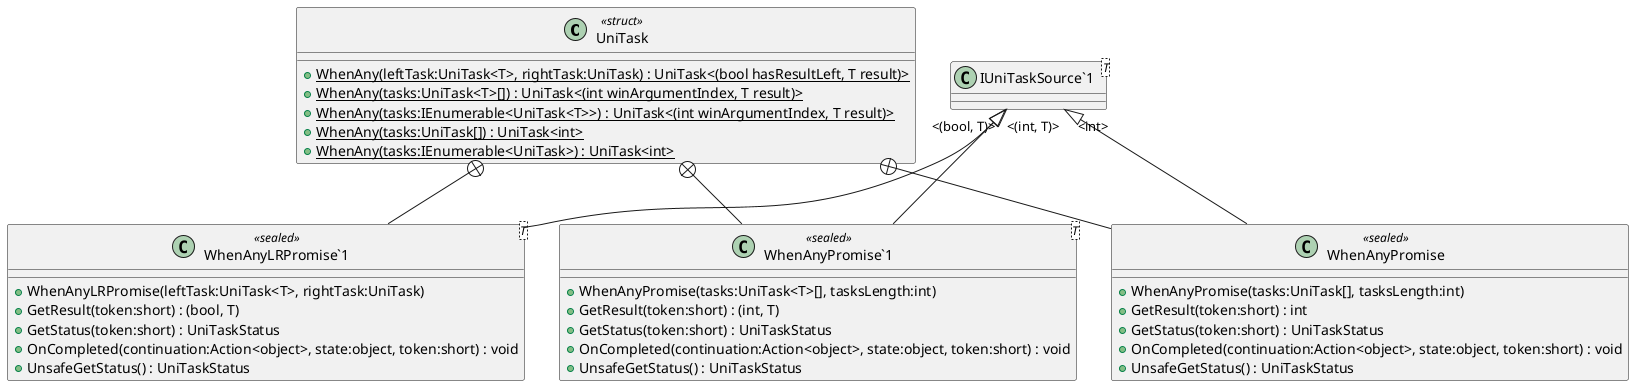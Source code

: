 @startuml
class UniTask <<struct>> {
    + {static} WhenAny(leftTask:UniTask<T>, rightTask:UniTask) : UniTask<(bool hasResultLeft, T result)>
    + {static} WhenAny(tasks:UniTask<T>[]) : UniTask<(int winArgumentIndex, T result)>
    + {static} WhenAny(tasks:IEnumerable<UniTask<T>>) : UniTask<(int winArgumentIndex, T result)>
    + {static} WhenAny(tasks:UniTask[]) : UniTask<int>
    + {static} WhenAny(tasks:IEnumerable<UniTask>) : UniTask<int>
}
class "WhenAnyLRPromise`1"<T> <<sealed>> {
    + WhenAnyLRPromise(leftTask:UniTask<T>, rightTask:UniTask)
    + GetResult(token:short) : (bool, T)
    + GetStatus(token:short) : UniTaskStatus
    + OnCompleted(continuation:Action<object>, state:object, token:short) : void
    + UnsafeGetStatus() : UniTaskStatus
}
class "WhenAnyPromise`1"<T> <<sealed>> {
    + WhenAnyPromise(tasks:UniTask<T>[], tasksLength:int)
    + GetResult(token:short) : (int, T)
    + GetStatus(token:short) : UniTaskStatus
    + OnCompleted(continuation:Action<object>, state:object, token:short) : void
    + UnsafeGetStatus() : UniTaskStatus
}
class WhenAnyPromise <<sealed>> {
    + WhenAnyPromise(tasks:UniTask[], tasksLength:int)
    + GetResult(token:short) : int
    + GetStatus(token:short) : UniTaskStatus
    + OnCompleted(continuation:Action<object>, state:object, token:short) : void
    + UnsafeGetStatus() : UniTaskStatus
}
class "IUniTaskSource`1"<T> {
}
UniTask +-- "WhenAnyLRPromise`1"
"IUniTaskSource`1" "<(bool, T)>" <|-- "WhenAnyLRPromise`1"
UniTask +-- "WhenAnyPromise`1"
"IUniTaskSource`1" "<(int, T)>" <|-- "WhenAnyPromise`1"
UniTask +-- WhenAnyPromise
"IUniTaskSource`1" "<int>" <|-- WhenAnyPromise
@enduml
